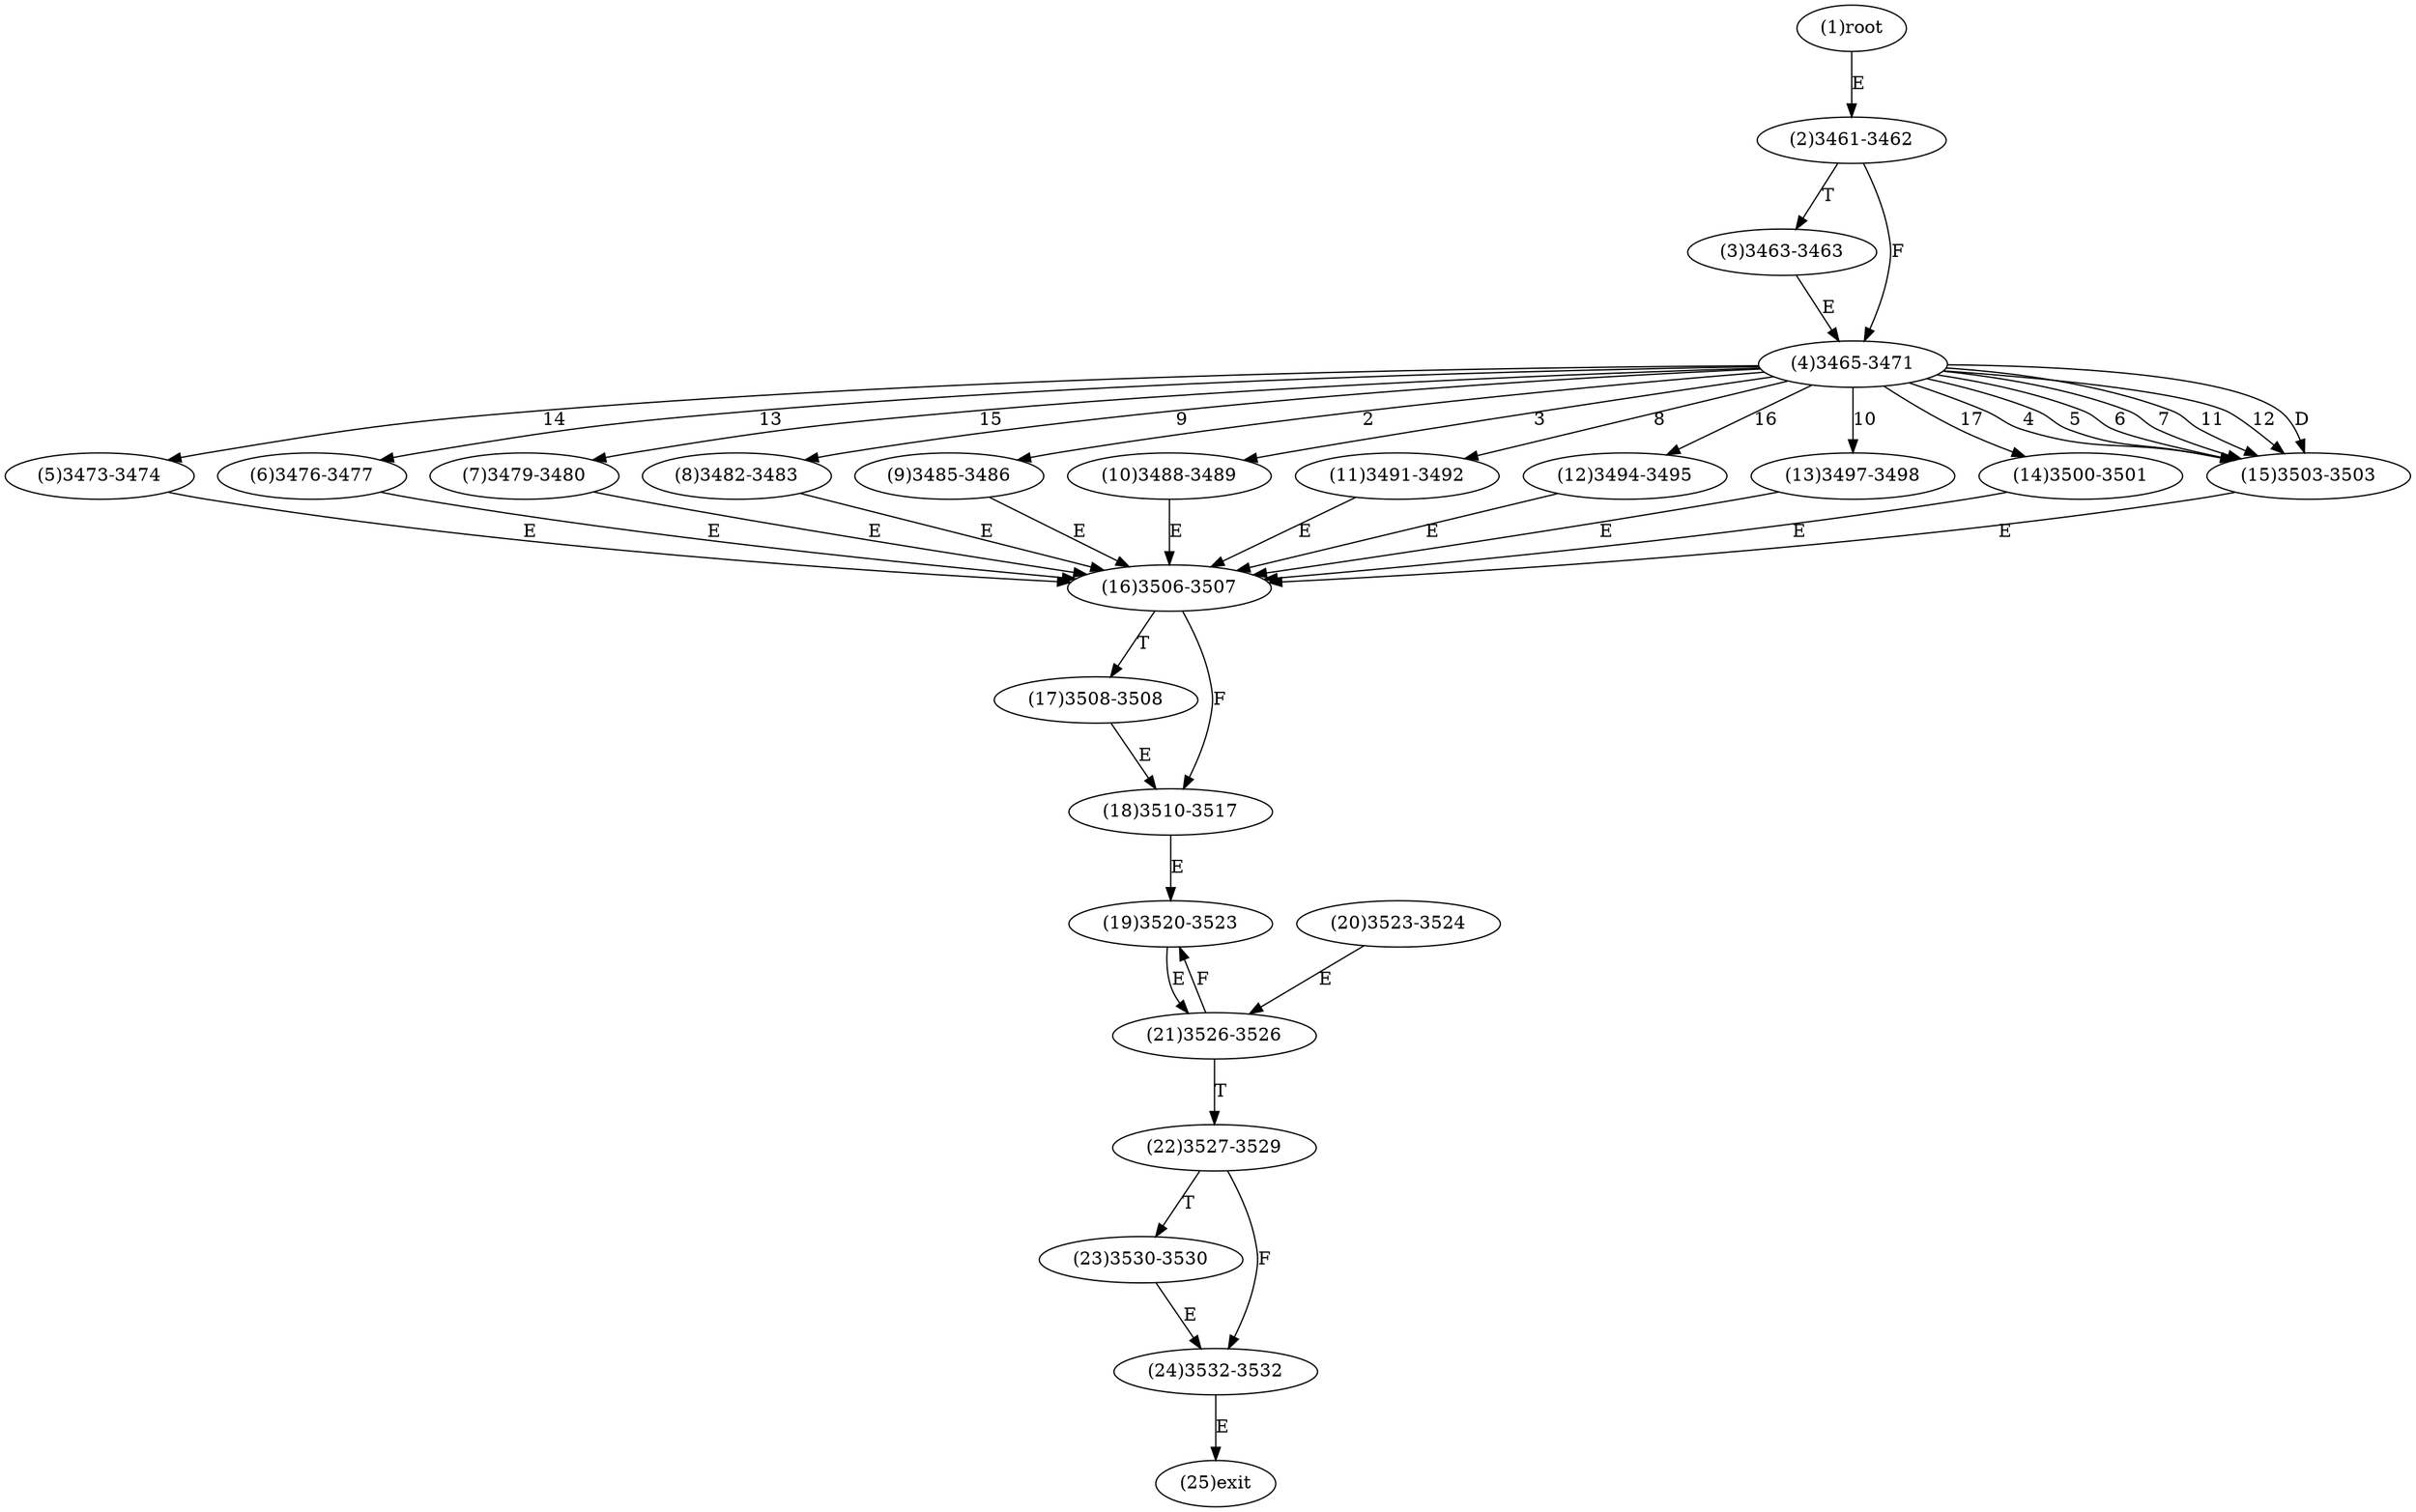 digraph "" { 
1[ label="(1)root"];
2[ label="(2)3461-3462"];
3[ label="(3)3463-3463"];
4[ label="(4)3465-3471"];
5[ label="(5)3473-3474"];
6[ label="(6)3476-3477"];
7[ label="(7)3479-3480"];
8[ label="(8)3482-3483"];
9[ label="(9)3485-3486"];
10[ label="(10)3488-3489"];
11[ label="(11)3491-3492"];
12[ label="(12)3494-3495"];
13[ label="(13)3497-3498"];
14[ label="(14)3500-3501"];
15[ label="(15)3503-3503"];
17[ label="(17)3508-3508"];
16[ label="(16)3506-3507"];
19[ label="(19)3520-3523"];
18[ label="(18)3510-3517"];
21[ label="(21)3526-3526"];
20[ label="(20)3523-3524"];
23[ label="(23)3530-3530"];
22[ label="(22)3527-3529"];
25[ label="(25)exit"];
24[ label="(24)3532-3532"];
1->2[ label="E"];
2->4[ label="F"];
2->3[ label="T"];
3->4[ label="E"];
4->9[ label="2"];
4->10[ label="3"];
4->15[ label="4"];
4->15[ label="5"];
4->15[ label="6"];
4->15[ label="7"];
4->11[ label="8"];
4->8[ label="9"];
4->13[ label="10"];
4->15[ label="11"];
4->15[ label="12"];
4->6[ label="13"];
4->5[ label="14"];
4->7[ label="15"];
4->12[ label="16"];
4->14[ label="17"];
4->15[ label="D"];
5->16[ label="E"];
6->16[ label="E"];
7->16[ label="E"];
8->16[ label="E"];
9->16[ label="E"];
10->16[ label="E"];
11->16[ label="E"];
12->16[ label="E"];
13->16[ label="E"];
14->16[ label="E"];
15->16[ label="E"];
16->18[ label="F"];
16->17[ label="T"];
17->18[ label="E"];
18->19[ label="E"];
19->21[ label="E"];
20->21[ label="E"];
21->19[ label="F"];
21->22[ label="T"];
22->24[ label="F"];
22->23[ label="T"];
23->24[ label="E"];
24->25[ label="E"];
}